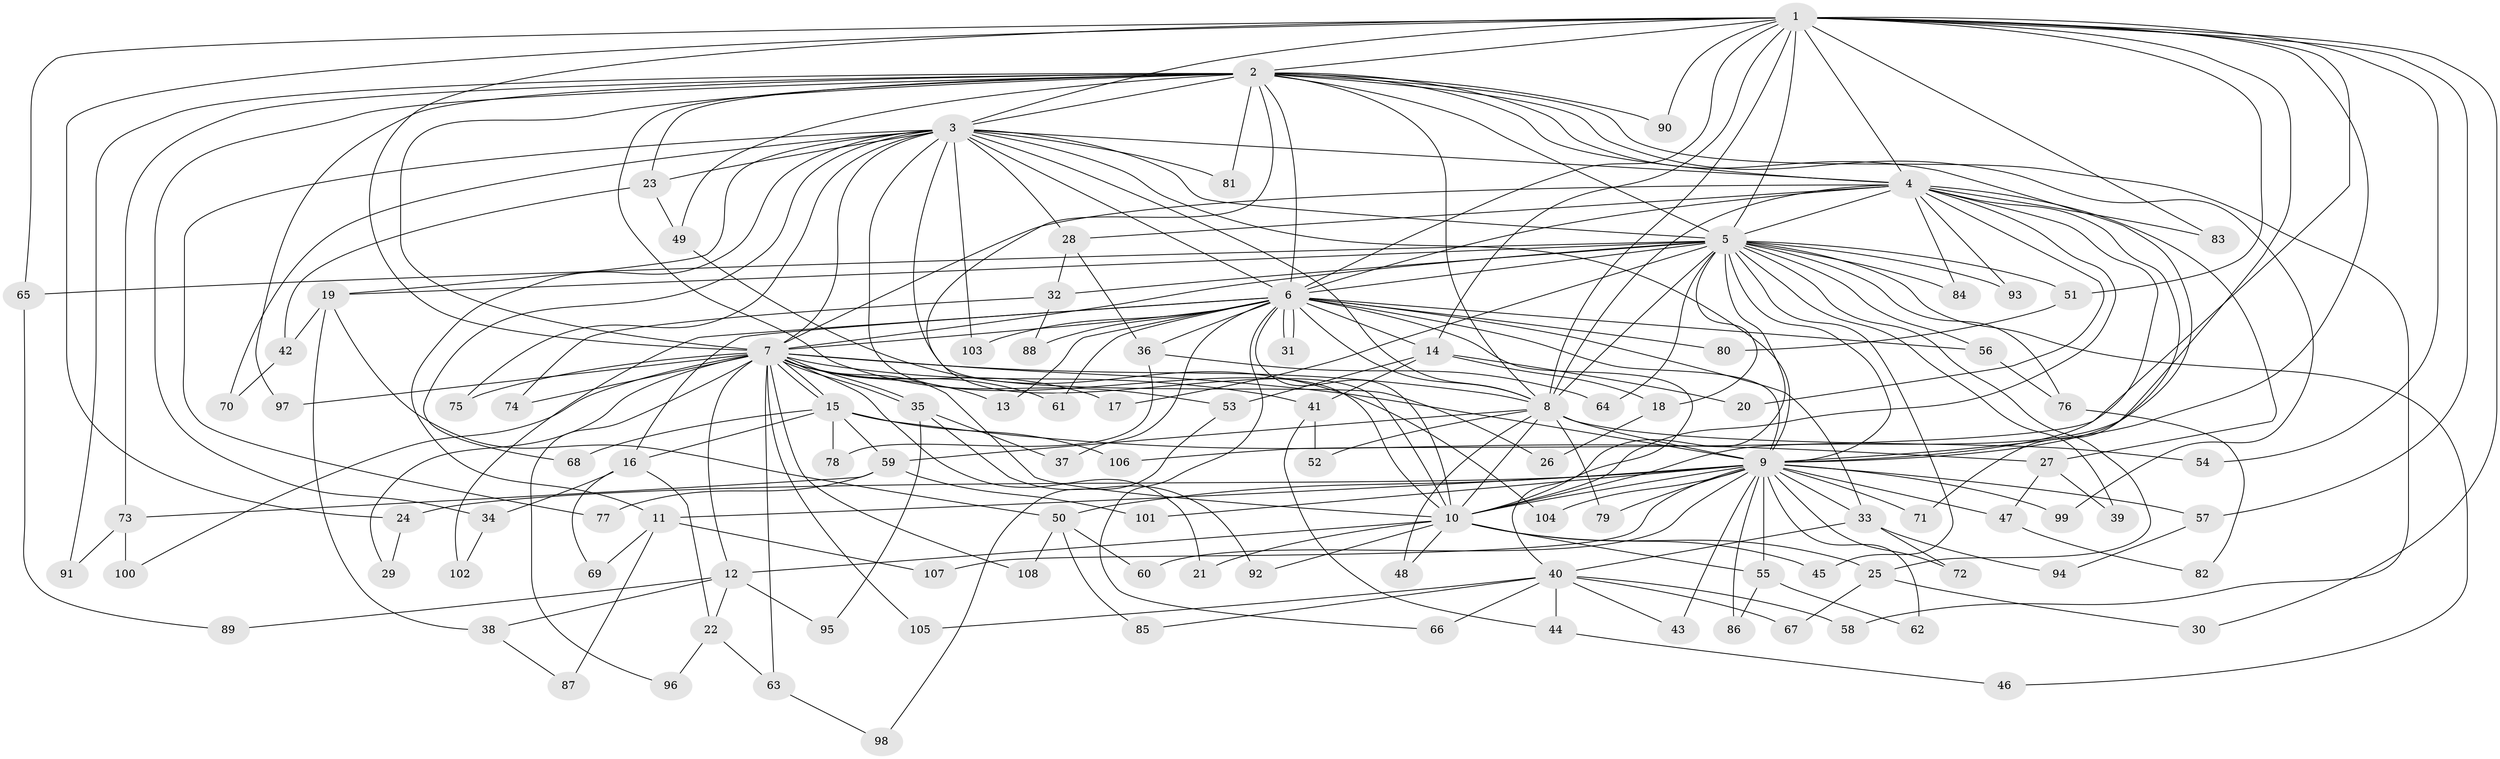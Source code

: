 // coarse degree distribution, {18: 0.012048192771084338, 26: 0.012048192771084338, 14: 0.012048192771084338, 21: 0.012048192771084338, 23: 0.012048192771084338, 28: 0.012048192771084338, 15: 0.012048192771084338, 27: 0.012048192771084338, 13: 0.012048192771084338, 4: 0.07228915662650602, 6: 0.03614457831325301, 2: 0.5421686746987951, 7: 0.012048192771084338, 8: 0.012048192771084338, 5: 0.03614457831325301, 3: 0.14457831325301204, 9: 0.012048192771084338, 1: 0.024096385542168676}
// Generated by graph-tools (version 1.1) at 2025/23/03/03/25 07:23:45]
// undirected, 108 vertices, 241 edges
graph export_dot {
graph [start="1"]
  node [color=gray90,style=filled];
  1;
  2;
  3;
  4;
  5;
  6;
  7;
  8;
  9;
  10;
  11;
  12;
  13;
  14;
  15;
  16;
  17;
  18;
  19;
  20;
  21;
  22;
  23;
  24;
  25;
  26;
  27;
  28;
  29;
  30;
  31;
  32;
  33;
  34;
  35;
  36;
  37;
  38;
  39;
  40;
  41;
  42;
  43;
  44;
  45;
  46;
  47;
  48;
  49;
  50;
  51;
  52;
  53;
  54;
  55;
  56;
  57;
  58;
  59;
  60;
  61;
  62;
  63;
  64;
  65;
  66;
  67;
  68;
  69;
  70;
  71;
  72;
  73;
  74;
  75;
  76;
  77;
  78;
  79;
  80;
  81;
  82;
  83;
  84;
  85;
  86;
  87;
  88;
  89;
  90;
  91;
  92;
  93;
  94;
  95;
  96;
  97;
  98;
  99;
  100;
  101;
  102;
  103;
  104;
  105;
  106;
  107;
  108;
  1 -- 2;
  1 -- 3;
  1 -- 4;
  1 -- 5;
  1 -- 6;
  1 -- 7;
  1 -- 8;
  1 -- 9;
  1 -- 10;
  1 -- 14;
  1 -- 24;
  1 -- 30;
  1 -- 51;
  1 -- 54;
  1 -- 57;
  1 -- 65;
  1 -- 83;
  1 -- 90;
  1 -- 106;
  2 -- 3;
  2 -- 4;
  2 -- 5;
  2 -- 6;
  2 -- 7;
  2 -- 8;
  2 -- 9;
  2 -- 10;
  2 -- 23;
  2 -- 34;
  2 -- 49;
  2 -- 53;
  2 -- 58;
  2 -- 73;
  2 -- 81;
  2 -- 90;
  2 -- 91;
  2 -- 97;
  2 -- 99;
  3 -- 4;
  3 -- 5;
  3 -- 6;
  3 -- 7;
  3 -- 8;
  3 -- 9;
  3 -- 10;
  3 -- 11;
  3 -- 19;
  3 -- 23;
  3 -- 26;
  3 -- 28;
  3 -- 68;
  3 -- 70;
  3 -- 75;
  3 -- 77;
  3 -- 81;
  3 -- 103;
  4 -- 5;
  4 -- 6;
  4 -- 7;
  4 -- 8;
  4 -- 9;
  4 -- 10;
  4 -- 20;
  4 -- 27;
  4 -- 28;
  4 -- 71;
  4 -- 83;
  4 -- 84;
  4 -- 93;
  5 -- 6;
  5 -- 7;
  5 -- 8;
  5 -- 9;
  5 -- 10;
  5 -- 17;
  5 -- 18;
  5 -- 19;
  5 -- 25;
  5 -- 32;
  5 -- 39;
  5 -- 45;
  5 -- 46;
  5 -- 51;
  5 -- 56;
  5 -- 64;
  5 -- 65;
  5 -- 76;
  5 -- 84;
  5 -- 93;
  6 -- 7;
  6 -- 8;
  6 -- 9;
  6 -- 10;
  6 -- 13;
  6 -- 14;
  6 -- 16;
  6 -- 31;
  6 -- 31;
  6 -- 33;
  6 -- 36;
  6 -- 37;
  6 -- 40;
  6 -- 56;
  6 -- 61;
  6 -- 66;
  6 -- 80;
  6 -- 88;
  6 -- 102;
  6 -- 103;
  7 -- 8;
  7 -- 9;
  7 -- 10;
  7 -- 12;
  7 -- 13;
  7 -- 15;
  7 -- 15;
  7 -- 17;
  7 -- 21;
  7 -- 29;
  7 -- 35;
  7 -- 35;
  7 -- 41;
  7 -- 61;
  7 -- 63;
  7 -- 74;
  7 -- 75;
  7 -- 96;
  7 -- 97;
  7 -- 100;
  7 -- 105;
  7 -- 108;
  8 -- 9;
  8 -- 10;
  8 -- 48;
  8 -- 52;
  8 -- 54;
  8 -- 59;
  8 -- 79;
  9 -- 10;
  9 -- 11;
  9 -- 24;
  9 -- 33;
  9 -- 43;
  9 -- 47;
  9 -- 50;
  9 -- 55;
  9 -- 57;
  9 -- 60;
  9 -- 62;
  9 -- 71;
  9 -- 72;
  9 -- 79;
  9 -- 86;
  9 -- 99;
  9 -- 101;
  9 -- 104;
  9 -- 107;
  10 -- 12;
  10 -- 21;
  10 -- 25;
  10 -- 45;
  10 -- 48;
  10 -- 55;
  10 -- 92;
  11 -- 69;
  11 -- 87;
  11 -- 107;
  12 -- 22;
  12 -- 38;
  12 -- 89;
  12 -- 95;
  14 -- 18;
  14 -- 20;
  14 -- 41;
  14 -- 53;
  15 -- 16;
  15 -- 27;
  15 -- 59;
  15 -- 68;
  15 -- 78;
  15 -- 106;
  16 -- 22;
  16 -- 34;
  16 -- 69;
  18 -- 26;
  19 -- 38;
  19 -- 42;
  19 -- 50;
  22 -- 63;
  22 -- 96;
  23 -- 42;
  23 -- 49;
  24 -- 29;
  25 -- 30;
  25 -- 67;
  27 -- 39;
  27 -- 47;
  28 -- 32;
  28 -- 36;
  32 -- 74;
  32 -- 88;
  33 -- 40;
  33 -- 72;
  33 -- 94;
  34 -- 102;
  35 -- 37;
  35 -- 92;
  35 -- 95;
  36 -- 64;
  36 -- 78;
  38 -- 87;
  40 -- 43;
  40 -- 44;
  40 -- 58;
  40 -- 66;
  40 -- 67;
  40 -- 85;
  40 -- 105;
  41 -- 44;
  41 -- 52;
  42 -- 70;
  44 -- 46;
  47 -- 82;
  49 -- 104;
  50 -- 60;
  50 -- 85;
  50 -- 108;
  51 -- 80;
  53 -- 98;
  55 -- 62;
  55 -- 86;
  56 -- 76;
  57 -- 94;
  59 -- 73;
  59 -- 77;
  59 -- 101;
  63 -- 98;
  65 -- 89;
  73 -- 91;
  73 -- 100;
  76 -- 82;
}
